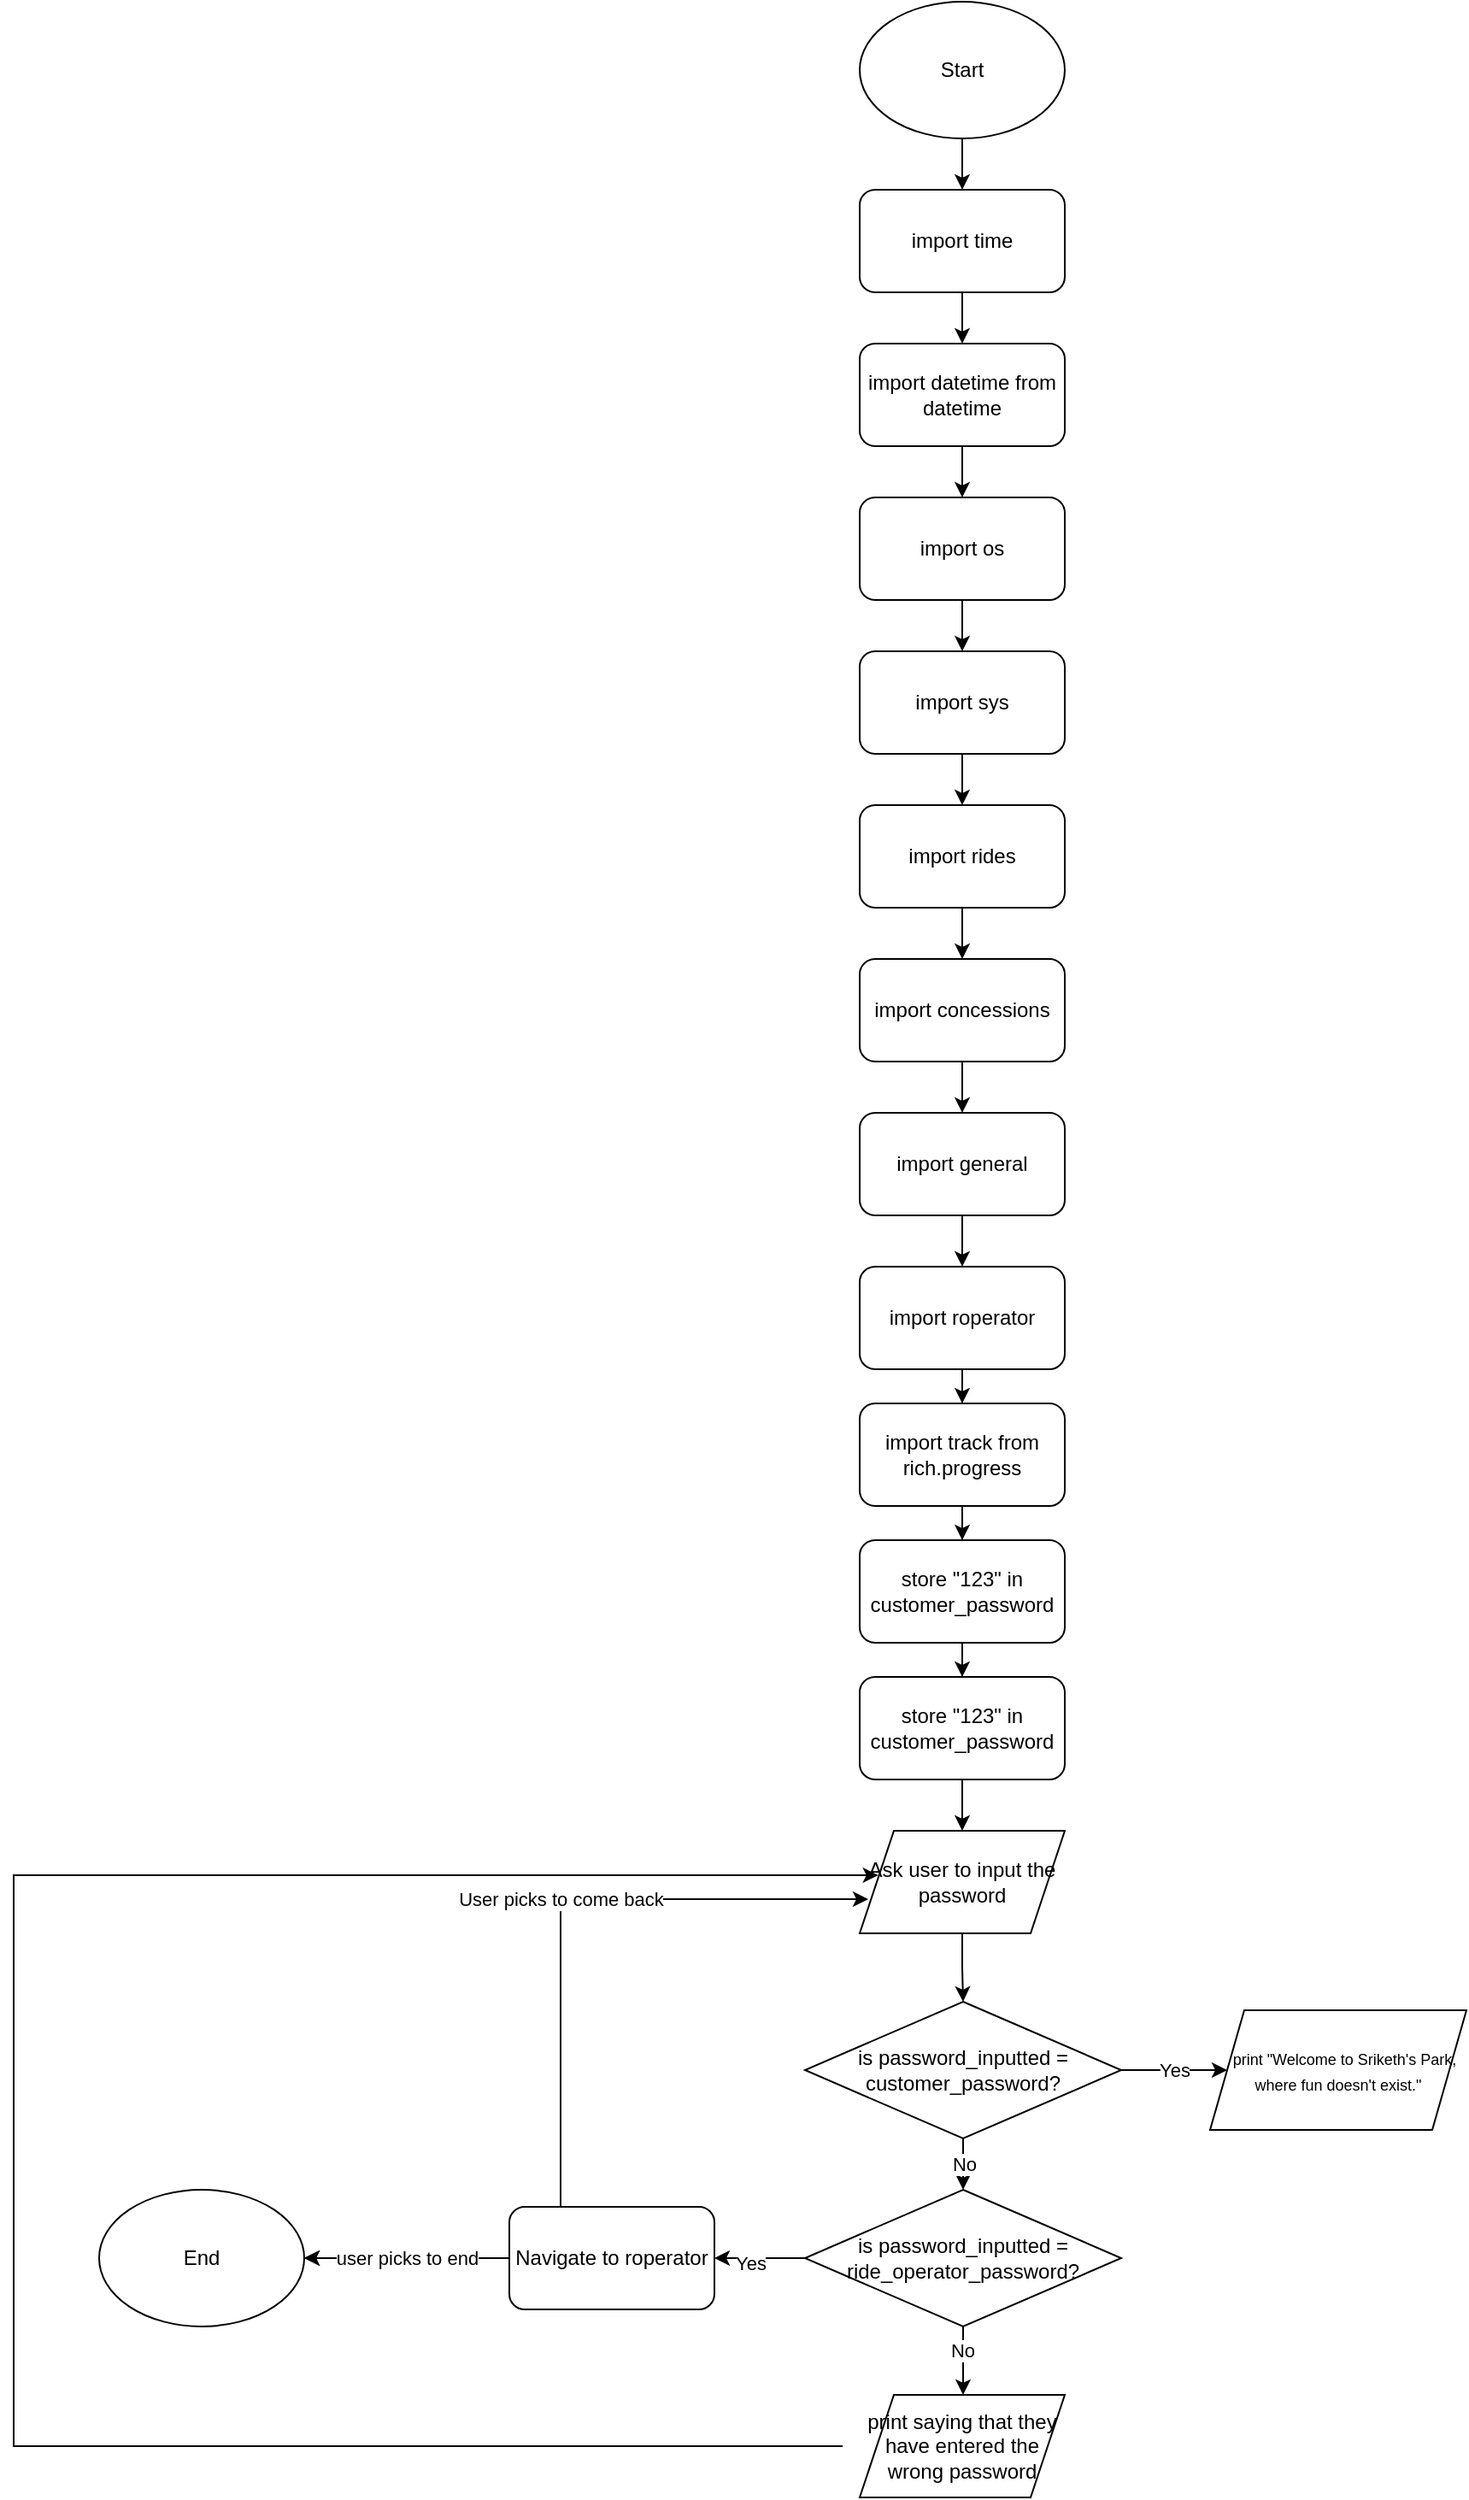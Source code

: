 <mxfile version="24.2.5" type="device">
  <diagram name="Page-1" id="OyXNO2JN_G-qFlpIGVri">
    <mxGraphModel dx="1886" dy="606" grid="1" gridSize="10" guides="1" tooltips="1" connect="1" arrows="1" fold="1" page="1" pageScale="1" pageWidth="850" pageHeight="1100" math="0" shadow="0">
      <root>
        <mxCell id="0" />
        <mxCell id="1" parent="0" />
        <mxCell id="5xE5U3xkHbCkmWiP0uVH-16" style="edgeStyle=orthogonalEdgeStyle;rounded=0;orthogonalLoop=1;jettySize=auto;html=1;" edge="1" parent="1" source="5xE5U3xkHbCkmWiP0uVH-1" target="5xE5U3xkHbCkmWiP0uVH-2">
          <mxGeometry relative="1" as="geometry" />
        </mxCell>
        <mxCell id="5xE5U3xkHbCkmWiP0uVH-1" value="Start" style="ellipse;whiteSpace=wrap;html=1;" vertex="1" parent="1">
          <mxGeometry x="365" y="20" width="120" height="80" as="geometry" />
        </mxCell>
        <mxCell id="5xE5U3xkHbCkmWiP0uVH-17" style="edgeStyle=orthogonalEdgeStyle;rounded=0;orthogonalLoop=1;jettySize=auto;html=1;" edge="1" parent="1" source="5xE5U3xkHbCkmWiP0uVH-2" target="5xE5U3xkHbCkmWiP0uVH-3">
          <mxGeometry relative="1" as="geometry" />
        </mxCell>
        <mxCell id="5xE5U3xkHbCkmWiP0uVH-2" value="import time" style="rounded=1;whiteSpace=wrap;html=1;" vertex="1" parent="1">
          <mxGeometry x="365" y="130" width="120" height="60" as="geometry" />
        </mxCell>
        <mxCell id="5xE5U3xkHbCkmWiP0uVH-18" style="edgeStyle=orthogonalEdgeStyle;rounded=0;orthogonalLoop=1;jettySize=auto;html=1;" edge="1" parent="1" source="5xE5U3xkHbCkmWiP0uVH-3" target="5xE5U3xkHbCkmWiP0uVH-4">
          <mxGeometry relative="1" as="geometry" />
        </mxCell>
        <mxCell id="5xE5U3xkHbCkmWiP0uVH-3" value="import datetime from datetime" style="rounded=1;whiteSpace=wrap;html=1;" vertex="1" parent="1">
          <mxGeometry x="365" y="220" width="120" height="60" as="geometry" />
        </mxCell>
        <mxCell id="5xE5U3xkHbCkmWiP0uVH-20" style="edgeStyle=orthogonalEdgeStyle;rounded=0;orthogonalLoop=1;jettySize=auto;html=1;" edge="1" parent="1" source="5xE5U3xkHbCkmWiP0uVH-4" target="5xE5U3xkHbCkmWiP0uVH-5">
          <mxGeometry relative="1" as="geometry" />
        </mxCell>
        <mxCell id="5xE5U3xkHbCkmWiP0uVH-4" value="import os" style="rounded=1;whiteSpace=wrap;html=1;" vertex="1" parent="1">
          <mxGeometry x="365" y="310" width="120" height="60" as="geometry" />
        </mxCell>
        <mxCell id="5xE5U3xkHbCkmWiP0uVH-21" style="edgeStyle=orthogonalEdgeStyle;rounded=0;orthogonalLoop=1;jettySize=auto;html=1;" edge="1" parent="1" source="5xE5U3xkHbCkmWiP0uVH-5" target="5xE5U3xkHbCkmWiP0uVH-6">
          <mxGeometry relative="1" as="geometry" />
        </mxCell>
        <mxCell id="5xE5U3xkHbCkmWiP0uVH-5" value="import sys" style="rounded=1;whiteSpace=wrap;html=1;" vertex="1" parent="1">
          <mxGeometry x="365" y="400" width="120" height="60" as="geometry" />
        </mxCell>
        <mxCell id="5xE5U3xkHbCkmWiP0uVH-22" style="edgeStyle=orthogonalEdgeStyle;rounded=0;orthogonalLoop=1;jettySize=auto;html=1;" edge="1" parent="1" source="5xE5U3xkHbCkmWiP0uVH-6" target="5xE5U3xkHbCkmWiP0uVH-7">
          <mxGeometry relative="1" as="geometry" />
        </mxCell>
        <mxCell id="5xE5U3xkHbCkmWiP0uVH-6" value="import rides" style="rounded=1;whiteSpace=wrap;html=1;" vertex="1" parent="1">
          <mxGeometry x="365" y="490" width="120" height="60" as="geometry" />
        </mxCell>
        <mxCell id="5xE5U3xkHbCkmWiP0uVH-23" style="edgeStyle=orthogonalEdgeStyle;rounded=0;orthogonalLoop=1;jettySize=auto;html=1;" edge="1" parent="1" source="5xE5U3xkHbCkmWiP0uVH-7" target="5xE5U3xkHbCkmWiP0uVH-8">
          <mxGeometry relative="1" as="geometry" />
        </mxCell>
        <mxCell id="5xE5U3xkHbCkmWiP0uVH-7" value="import concessions" style="rounded=1;whiteSpace=wrap;html=1;" vertex="1" parent="1">
          <mxGeometry x="365" y="580" width="120" height="60" as="geometry" />
        </mxCell>
        <mxCell id="5xE5U3xkHbCkmWiP0uVH-24" style="edgeStyle=orthogonalEdgeStyle;rounded=0;orthogonalLoop=1;jettySize=auto;html=1;" edge="1" parent="1" source="5xE5U3xkHbCkmWiP0uVH-8" target="5xE5U3xkHbCkmWiP0uVH-9">
          <mxGeometry relative="1" as="geometry" />
        </mxCell>
        <mxCell id="5xE5U3xkHbCkmWiP0uVH-8" value="import general" style="rounded=1;whiteSpace=wrap;html=1;" vertex="1" parent="1">
          <mxGeometry x="365" y="670" width="120" height="60" as="geometry" />
        </mxCell>
        <mxCell id="5xE5U3xkHbCkmWiP0uVH-25" style="edgeStyle=orthogonalEdgeStyle;rounded=0;orthogonalLoop=1;jettySize=auto;html=1;" edge="1" parent="1" source="5xE5U3xkHbCkmWiP0uVH-9" target="5xE5U3xkHbCkmWiP0uVH-10">
          <mxGeometry relative="1" as="geometry" />
        </mxCell>
        <mxCell id="5xE5U3xkHbCkmWiP0uVH-9" value="import roperator" style="rounded=1;whiteSpace=wrap;html=1;" vertex="1" parent="1">
          <mxGeometry x="365" y="760" width="120" height="60" as="geometry" />
        </mxCell>
        <mxCell id="5xE5U3xkHbCkmWiP0uVH-26" style="edgeStyle=orthogonalEdgeStyle;rounded=0;orthogonalLoop=1;jettySize=auto;html=1;" edge="1" parent="1" source="5xE5U3xkHbCkmWiP0uVH-10" target="5xE5U3xkHbCkmWiP0uVH-11">
          <mxGeometry relative="1" as="geometry" />
        </mxCell>
        <mxCell id="5xE5U3xkHbCkmWiP0uVH-10" value="import track from rich.progress" style="rounded=1;whiteSpace=wrap;html=1;" vertex="1" parent="1">
          <mxGeometry x="365" y="840" width="120" height="60" as="geometry" />
        </mxCell>
        <mxCell id="5xE5U3xkHbCkmWiP0uVH-27" style="edgeStyle=orthogonalEdgeStyle;rounded=0;orthogonalLoop=1;jettySize=auto;html=1;" edge="1" parent="1" source="5xE5U3xkHbCkmWiP0uVH-11" target="5xE5U3xkHbCkmWiP0uVH-12">
          <mxGeometry relative="1" as="geometry" />
        </mxCell>
        <mxCell id="5xE5U3xkHbCkmWiP0uVH-11" value="store &quot;123&quot; in customer_password" style="rounded=1;whiteSpace=wrap;html=1;" vertex="1" parent="1">
          <mxGeometry x="365" y="920" width="120" height="60" as="geometry" />
        </mxCell>
        <mxCell id="5xE5U3xkHbCkmWiP0uVH-28" style="edgeStyle=orthogonalEdgeStyle;rounded=0;orthogonalLoop=1;jettySize=auto;html=1;" edge="1" parent="1" source="5xE5U3xkHbCkmWiP0uVH-12" target="5xE5U3xkHbCkmWiP0uVH-13">
          <mxGeometry relative="1" as="geometry" />
        </mxCell>
        <mxCell id="5xE5U3xkHbCkmWiP0uVH-12" value="store &quot;123&quot; in customer_password" style="rounded=1;whiteSpace=wrap;html=1;" vertex="1" parent="1">
          <mxGeometry x="365" y="1000" width="120" height="60" as="geometry" />
        </mxCell>
        <mxCell id="5xE5U3xkHbCkmWiP0uVH-29" style="edgeStyle=orthogonalEdgeStyle;rounded=0;orthogonalLoop=1;jettySize=auto;html=1;" edge="1" parent="1" source="5xE5U3xkHbCkmWiP0uVH-13" target="5xE5U3xkHbCkmWiP0uVH-15">
          <mxGeometry relative="1" as="geometry" />
        </mxCell>
        <mxCell id="5xE5U3xkHbCkmWiP0uVH-13" value="&lt;div&gt;&lt;span style=&quot;background-color: initial;&quot;&gt;Ask user to input the password&lt;/span&gt;&lt;br&gt;&lt;/div&gt;" style="shape=parallelogram;perimeter=parallelogramPerimeter;whiteSpace=wrap;html=1;fixedSize=1;" vertex="1" parent="1">
          <mxGeometry x="365" y="1090" width="120" height="60" as="geometry" />
        </mxCell>
        <mxCell id="5xE5U3xkHbCkmWiP0uVH-34" style="edgeStyle=orthogonalEdgeStyle;rounded=0;orthogonalLoop=1;jettySize=auto;html=1;" edge="1" parent="1" source="5xE5U3xkHbCkmWiP0uVH-14">
          <mxGeometry relative="1" as="geometry">
            <mxPoint x="280" y="1340" as="targetPoint" />
          </mxGeometry>
        </mxCell>
        <mxCell id="5xE5U3xkHbCkmWiP0uVH-45" value="Yes" style="edgeLabel;html=1;align=center;verticalAlign=middle;resizable=0;points=[];" vertex="1" connectable="0" parent="5xE5U3xkHbCkmWiP0uVH-34">
          <mxGeometry x="0.228" y="2" relative="1" as="geometry">
            <mxPoint as="offset" />
          </mxGeometry>
        </mxCell>
        <mxCell id="5xE5U3xkHbCkmWiP0uVH-44" style="edgeStyle=orthogonalEdgeStyle;rounded=0;orthogonalLoop=1;jettySize=auto;html=1;" edge="1" parent="1" source="5xE5U3xkHbCkmWiP0uVH-14">
          <mxGeometry relative="1" as="geometry">
            <mxPoint x="425.5" y="1420" as="targetPoint" />
          </mxGeometry>
        </mxCell>
        <mxCell id="5xE5U3xkHbCkmWiP0uVH-46" value="No" style="edgeLabel;html=1;align=center;verticalAlign=middle;resizable=0;points=[];" vertex="1" connectable="0" parent="5xE5U3xkHbCkmWiP0uVH-44">
          <mxGeometry x="-0.331" y="-1" relative="1" as="geometry">
            <mxPoint as="offset" />
          </mxGeometry>
        </mxCell>
        <mxCell id="5xE5U3xkHbCkmWiP0uVH-14" value="is password_inputted = ride_operator_password?" style="rhombus;whiteSpace=wrap;html=1;" vertex="1" parent="1">
          <mxGeometry x="333" y="1300" width="185" height="80" as="geometry" />
        </mxCell>
        <mxCell id="5xE5U3xkHbCkmWiP0uVH-30" value="No" style="edgeStyle=orthogonalEdgeStyle;rounded=0;orthogonalLoop=1;jettySize=auto;html=1;" edge="1" parent="1" source="5xE5U3xkHbCkmWiP0uVH-15" target="5xE5U3xkHbCkmWiP0uVH-14">
          <mxGeometry relative="1" as="geometry" />
        </mxCell>
        <mxCell id="5xE5U3xkHbCkmWiP0uVH-32" value="Yes" style="edgeStyle=orthogonalEdgeStyle;rounded=0;orthogonalLoop=1;jettySize=auto;html=1;" edge="1" parent="1" source="5xE5U3xkHbCkmWiP0uVH-15" target="5xE5U3xkHbCkmWiP0uVH-31">
          <mxGeometry relative="1" as="geometry" />
        </mxCell>
        <mxCell id="5xE5U3xkHbCkmWiP0uVH-15" value="is password_inputted = customer_password?" style="rhombus;whiteSpace=wrap;html=1;" vertex="1" parent="1">
          <mxGeometry x="333" y="1190" width="185" height="80" as="geometry" />
        </mxCell>
        <mxCell id="5xE5U3xkHbCkmWiP0uVH-31" value="&lt;font style=&quot;font-size: 9px;&quot;&gt;&amp;nbsp; &amp;nbsp;print &quot;Welcome to Sriketh&#39;s Park, where fun doesn&#39;t exist.&quot;&lt;/font&gt;" style="shape=parallelogram;perimeter=parallelogramPerimeter;whiteSpace=wrap;html=1;fixedSize=1;" vertex="1" parent="1">
          <mxGeometry x="570" y="1195" width="150" height="70" as="geometry" />
        </mxCell>
        <mxCell id="5xE5U3xkHbCkmWiP0uVH-37" style="edgeStyle=orthogonalEdgeStyle;rounded=0;orthogonalLoop=1;jettySize=auto;html=1;entryX=1;entryY=0.5;entryDx=0;entryDy=0;" edge="1" parent="1" source="5xE5U3xkHbCkmWiP0uVH-35" target="5xE5U3xkHbCkmWiP0uVH-36">
          <mxGeometry relative="1" as="geometry" />
        </mxCell>
        <mxCell id="5xE5U3xkHbCkmWiP0uVH-38" value="User picks to come back" style="edgeStyle=orthogonalEdgeStyle;rounded=0;orthogonalLoop=1;jettySize=auto;html=1;" edge="1" parent="1">
          <mxGeometry relative="1" as="geometry">
            <mxPoint x="190" y="1310" as="sourcePoint" />
            <mxPoint x="370" y="1130" as="targetPoint" />
            <Array as="points">
              <mxPoint x="190" y="1130" />
            </Array>
          </mxGeometry>
        </mxCell>
        <mxCell id="5xE5U3xkHbCkmWiP0uVH-39" value="" style="edgeStyle=orthogonalEdgeStyle;rounded=0;orthogonalLoop=1;jettySize=auto;html=1;" edge="1" parent="1" source="5xE5U3xkHbCkmWiP0uVH-35" target="5xE5U3xkHbCkmWiP0uVH-36">
          <mxGeometry relative="1" as="geometry" />
        </mxCell>
        <mxCell id="5xE5U3xkHbCkmWiP0uVH-43" value="user picks to end" style="edgeLabel;html=1;align=center;verticalAlign=middle;resizable=0;points=[];" vertex="1" connectable="0" parent="5xE5U3xkHbCkmWiP0uVH-39">
          <mxGeometry x="-0.429" y="-2" relative="1" as="geometry">
            <mxPoint x="-26" y="2" as="offset" />
          </mxGeometry>
        </mxCell>
        <mxCell id="5xE5U3xkHbCkmWiP0uVH-35" value="Navigate to roperator" style="rounded=1;whiteSpace=wrap;html=1;" vertex="1" parent="1">
          <mxGeometry x="160" y="1310" width="120" height="60" as="geometry" />
        </mxCell>
        <mxCell id="5xE5U3xkHbCkmWiP0uVH-36" value="End" style="ellipse;whiteSpace=wrap;html=1;" vertex="1" parent="1">
          <mxGeometry x="-80" y="1300" width="120" height="80" as="geometry" />
        </mxCell>
        <mxCell id="5xE5U3xkHbCkmWiP0uVH-48" value="print saying that they have entered the wrong password" style="shape=parallelogram;perimeter=parallelogramPerimeter;whiteSpace=wrap;html=1;fixedSize=1;" vertex="1" parent="1">
          <mxGeometry x="365" y="1420" width="120" height="60" as="geometry" />
        </mxCell>
        <mxCell id="5xE5U3xkHbCkmWiP0uVH-50" style="edgeStyle=orthogonalEdgeStyle;rounded=0;orthogonalLoop=1;jettySize=auto;html=1;" edge="1" parent="1">
          <mxGeometry relative="1" as="geometry">
            <mxPoint x="355.01" y="1450" as="sourcePoint" />
            <mxPoint x="375.86" y="1116" as="targetPoint" />
            <Array as="points">
              <mxPoint x="-129.99" y="1450" />
              <mxPoint x="-129.99" y="1116" />
              <mxPoint x="359.01" y="1116" />
            </Array>
          </mxGeometry>
        </mxCell>
      </root>
    </mxGraphModel>
  </diagram>
</mxfile>
